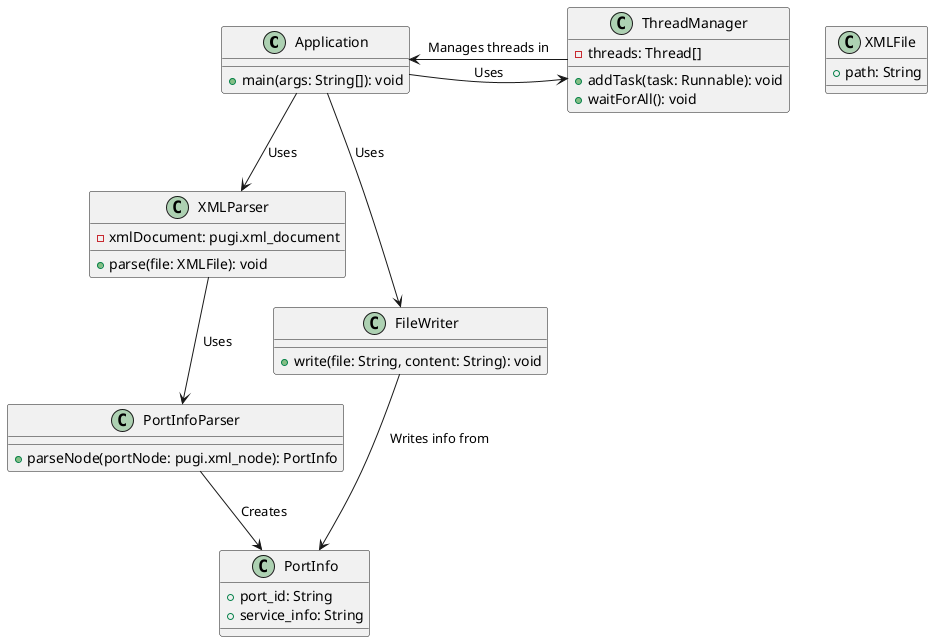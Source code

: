 @startuml
class Application {
    +main(args: String[]): void
}

class XMLParser {
    -xmlDocument: pugi.xml_document
    +parse(file: XMLFile): void
}

class PortInfoParser {
    +parseNode(portNode: pugi.xml_node): PortInfo
}

class PortInfo {
    +port_id: String
    +service_info: String
}

class XMLFile {
    +path: String
}

class FileWriter {
    +write(file: String, content: String): void
}

class ThreadManager {
    -threads: Thread[]
    +addTask(task: Runnable): void
    +waitForAll(): void
}

Application -down-> XMLParser : Uses
Application -down-> FileWriter : Uses
Application -down-> ThreadManager : Uses
XMLParser -down-> PortInfoParser : Uses
PortInfoParser -down-> PortInfo : Creates
FileWriter -down-> PortInfo : Writes info from
ThreadManager -right-> Application : Manages threads in

@enduml
